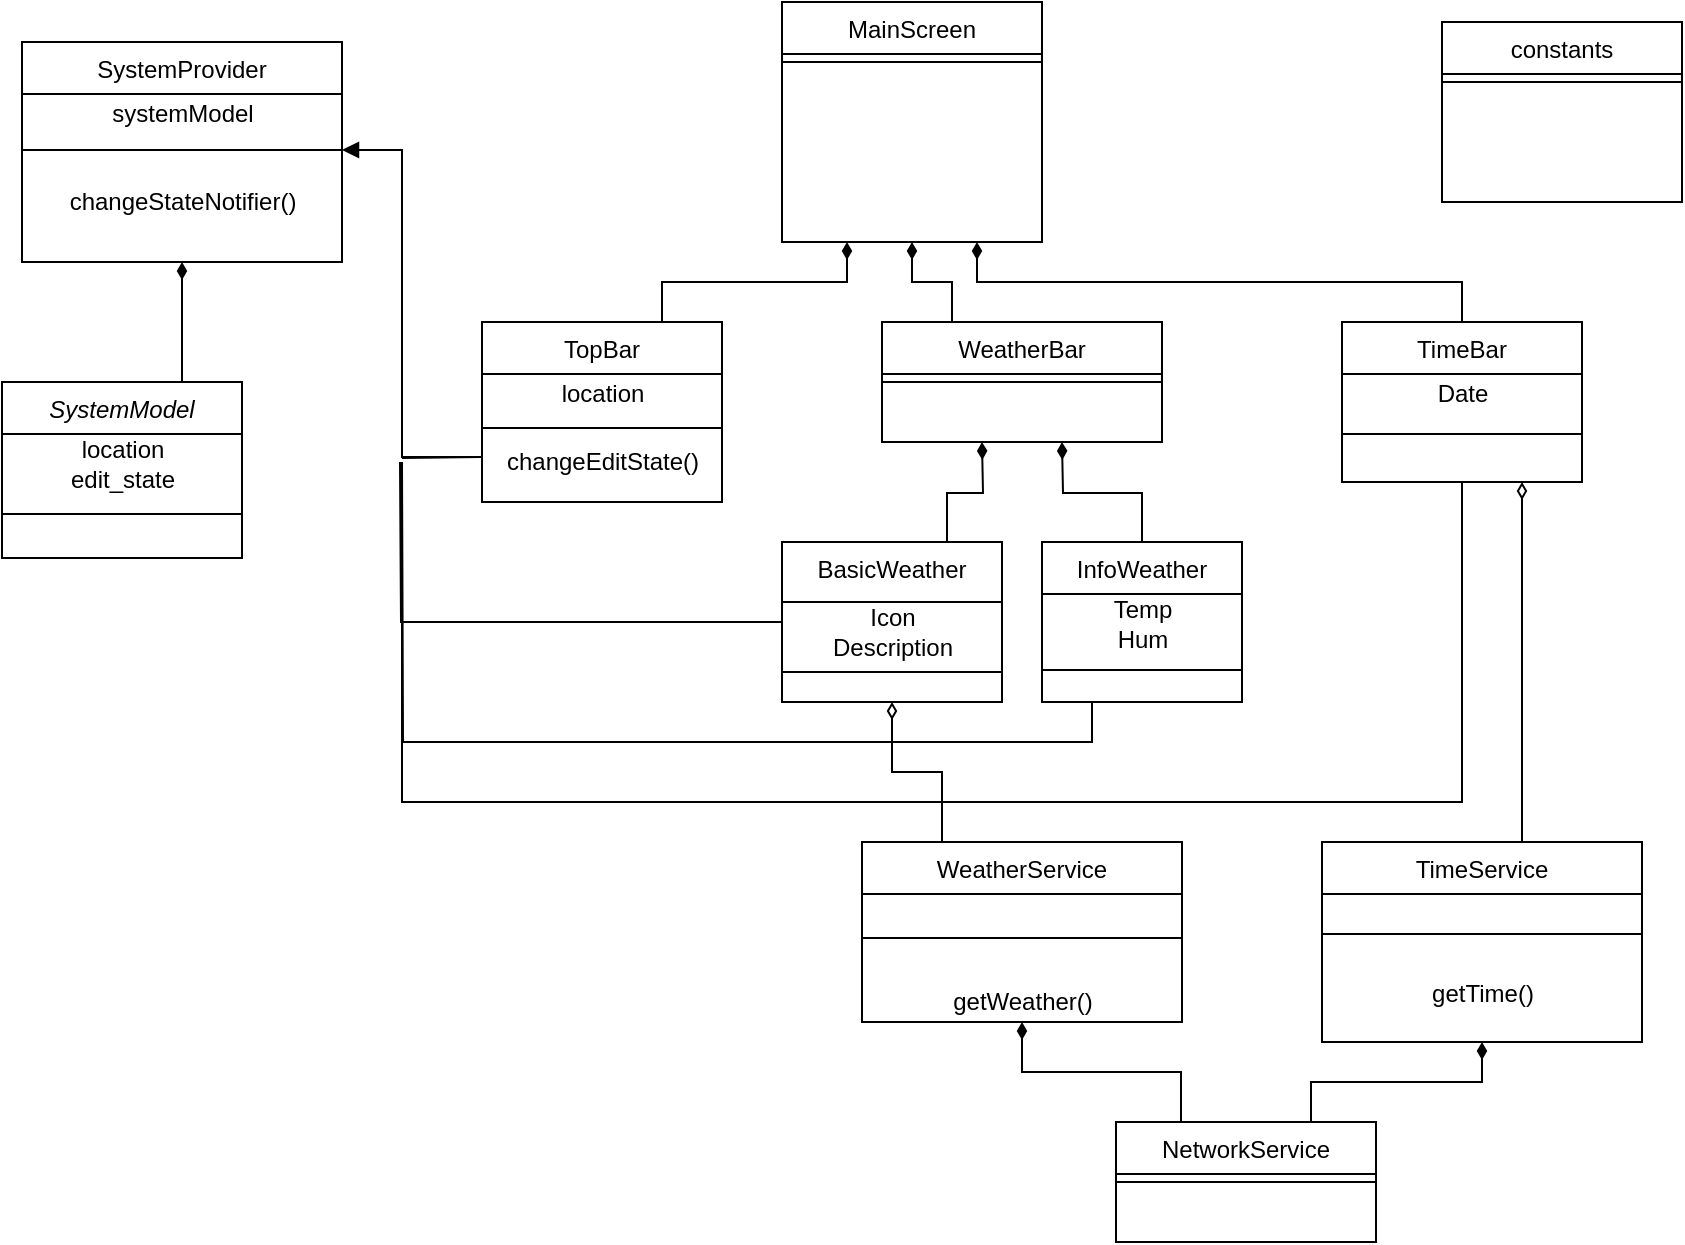 <mxfile version="18.0.6" type="device"><diagram id="C5RBs43oDa-KdzZeNtuy" name="Page-1"><mxGraphModel dx="1185" dy="721" grid="1" gridSize="10" guides="1" tooltips="1" connect="1" arrows="1" fold="1" page="1" pageScale="1" pageWidth="827" pageHeight="1169" math="0" shadow="0"><root><mxCell id="WIyWlLk6GJQsqaUBKTNV-0"/><mxCell id="WIyWlLk6GJQsqaUBKTNV-1" parent="WIyWlLk6GJQsqaUBKTNV-0"/><mxCell id="MvtfV0EUzu5326VkOjCN-56" style="edgeStyle=orthogonalEdgeStyle;rounded=0;orthogonalLoop=1;jettySize=auto;html=1;exitX=0.75;exitY=0;exitDx=0;exitDy=0;entryX=0.5;entryY=1;entryDx=0;entryDy=0;startArrow=none;startFill=0;endArrow=diamondThin;endFill=1;strokeColor=default;" edge="1" parent="WIyWlLk6GJQsqaUBKTNV-1" source="zkfFHV4jXpPFQw0GAbJ--0" target="zkfFHV4jXpPFQw0GAbJ--17"><mxGeometry relative="1" as="geometry"/></mxCell><mxCell id="zkfFHV4jXpPFQw0GAbJ--0" value="SystemModel" style="swimlane;fontStyle=2;align=center;verticalAlign=top;childLayout=stackLayout;horizontal=1;startSize=26;horizontalStack=0;resizeParent=1;resizeLast=0;collapsible=1;marginBottom=0;rounded=0;shadow=0;strokeWidth=1;" parent="WIyWlLk6GJQsqaUBKTNV-1" vertex="1"><mxGeometry x="140" y="420" width="120" height="88" as="geometry"><mxRectangle x="230" y="140" width="160" height="26" as="alternateBounds"/></mxGeometry></mxCell><mxCell id="MvtfV0EUzu5326VkOjCN-51" value="location&lt;br&gt;edit_state" style="text;html=1;align=center;verticalAlign=middle;resizable=0;points=[];autosize=1;strokeColor=none;fillColor=none;" vertex="1" parent="zkfFHV4jXpPFQw0GAbJ--0"><mxGeometry y="26" width="120" height="30" as="geometry"/></mxCell><mxCell id="zkfFHV4jXpPFQw0GAbJ--4" value="" style="line;html=1;strokeWidth=1;align=left;verticalAlign=middle;spacingTop=-1;spacingLeft=3;spacingRight=3;rotatable=0;labelPosition=right;points=[];portConstraint=eastwest;" parent="zkfFHV4jXpPFQw0GAbJ--0" vertex="1"><mxGeometry y="56" width="120" height="20" as="geometry"/></mxCell><mxCell id="zkfFHV4jXpPFQw0GAbJ--17" value="SystemProvider" style="swimlane;fontStyle=0;align=center;verticalAlign=top;childLayout=stackLayout;horizontal=1;startSize=26;horizontalStack=0;resizeParent=1;resizeLast=0;collapsible=1;marginBottom=0;rounded=0;shadow=0;strokeWidth=1;" parent="WIyWlLk6GJQsqaUBKTNV-1" vertex="1"><mxGeometry x="150" y="250" width="160" height="110" as="geometry"><mxRectangle x="550" y="140" width="160" height="26" as="alternateBounds"/></mxGeometry></mxCell><mxCell id="MvtfV0EUzu5326VkOjCN-54" value="systemModel" style="text;html=1;align=center;verticalAlign=middle;resizable=0;points=[];autosize=1;strokeColor=none;fillColor=none;" vertex="1" parent="zkfFHV4jXpPFQw0GAbJ--17"><mxGeometry y="26" width="160" height="20" as="geometry"/></mxCell><mxCell id="zkfFHV4jXpPFQw0GAbJ--23" value="" style="line;html=1;strokeWidth=1;align=left;verticalAlign=middle;spacingTop=-1;spacingLeft=3;spacingRight=3;rotatable=0;labelPosition=right;points=[];portConstraint=eastwest;" parent="zkfFHV4jXpPFQw0GAbJ--17" vertex="1"><mxGeometry y="46" width="160" height="16" as="geometry"/></mxCell><mxCell id="MvtfV0EUzu5326VkOjCN-0" value="MainScreen&#10;" style="swimlane;fontStyle=0;align=center;verticalAlign=top;childLayout=stackLayout;horizontal=1;startSize=26;horizontalStack=0;resizeParent=1;resizeLast=0;collapsible=1;marginBottom=0;rounded=0;shadow=0;strokeWidth=1;" vertex="1" parent="WIyWlLk6GJQsqaUBKTNV-1"><mxGeometry x="530" y="230" width="130" height="120" as="geometry"><mxRectangle x="550" y="140" width="160" height="26" as="alternateBounds"/></mxGeometry></mxCell><mxCell id="MvtfV0EUzu5326VkOjCN-1" value="" style="line;html=1;strokeWidth=1;align=left;verticalAlign=middle;spacingTop=-1;spacingLeft=3;spacingRight=3;rotatable=0;labelPosition=right;points=[];portConstraint=eastwest;" vertex="1" parent="MvtfV0EUzu5326VkOjCN-0"><mxGeometry y="26" width="130" height="8" as="geometry"/></mxCell><mxCell id="MvtfV0EUzu5326VkOjCN-24" style="edgeStyle=orthogonalEdgeStyle;rounded=0;orthogonalLoop=1;jettySize=auto;html=1;exitX=0.5;exitY=0;exitDx=0;exitDy=0;startArrow=none;startFill=0;endArrow=diamondThin;endFill=1;strokeColor=default;entryX=0.75;entryY=1;entryDx=0;entryDy=0;" edge="1" parent="WIyWlLk6GJQsqaUBKTNV-1" source="MvtfV0EUzu5326VkOjCN-2" target="MvtfV0EUzu5326VkOjCN-0"><mxGeometry relative="1" as="geometry"><mxPoint x="670" y="350" as="targetPoint"/></mxGeometry></mxCell><mxCell id="MvtfV0EUzu5326VkOjCN-63" style="edgeStyle=orthogonalEdgeStyle;rounded=0;orthogonalLoop=1;jettySize=auto;html=1;exitX=0.5;exitY=1;exitDx=0;exitDy=0;startArrow=none;startFill=0;endArrow=none;endFill=0;strokeColor=default;" edge="1" parent="WIyWlLk6GJQsqaUBKTNV-1" source="MvtfV0EUzu5326VkOjCN-2"><mxGeometry relative="1" as="geometry"><mxPoint x="340" y="460" as="targetPoint"/><Array as="points"><mxPoint x="870" y="630"/><mxPoint x="340" y="630"/></Array></mxGeometry></mxCell><mxCell id="MvtfV0EUzu5326VkOjCN-2" value="TimeBar" style="swimlane;fontStyle=0;align=center;verticalAlign=top;childLayout=stackLayout;horizontal=1;startSize=26;horizontalStack=0;resizeParent=1;resizeLast=0;collapsible=1;marginBottom=0;rounded=0;shadow=0;strokeWidth=1;" vertex="1" parent="WIyWlLk6GJQsqaUBKTNV-1"><mxGeometry x="810" y="390" width="120" height="80" as="geometry"><mxRectangle x="550" y="140" width="160" height="26" as="alternateBounds"/></mxGeometry></mxCell><mxCell id="MvtfV0EUzu5326VkOjCN-38" value="Date" style="text;html=1;align=center;verticalAlign=middle;resizable=0;points=[];autosize=1;strokeColor=none;fillColor=none;" vertex="1" parent="MvtfV0EUzu5326VkOjCN-2"><mxGeometry y="26" width="120" height="20" as="geometry"/></mxCell><mxCell id="MvtfV0EUzu5326VkOjCN-3" value="" style="line;html=1;strokeWidth=1;align=left;verticalAlign=middle;spacingTop=-1;spacingLeft=3;spacingRight=3;rotatable=0;labelPosition=right;points=[];portConstraint=eastwest;" vertex="1" parent="MvtfV0EUzu5326VkOjCN-2"><mxGeometry y="46" width="120" height="20" as="geometry"/></mxCell><mxCell id="MvtfV0EUzu5326VkOjCN-45" style="edgeStyle=orthogonalEdgeStyle;rounded=0;orthogonalLoop=1;jettySize=auto;html=1;exitX=0.25;exitY=0;exitDx=0;exitDy=0;entryX=0.5;entryY=1;entryDx=0;entryDy=0;startArrow=none;startFill=0;endArrow=diamondThin;endFill=1;strokeColor=default;" edge="1" parent="WIyWlLk6GJQsqaUBKTNV-1" source="MvtfV0EUzu5326VkOjCN-4" target="MvtfV0EUzu5326VkOjCN-0"><mxGeometry relative="1" as="geometry"/></mxCell><mxCell id="MvtfV0EUzu5326VkOjCN-4" value="WeatherBar" style="swimlane;fontStyle=0;align=center;verticalAlign=top;childLayout=stackLayout;horizontal=1;startSize=26;horizontalStack=0;resizeParent=1;resizeLast=0;collapsible=1;marginBottom=0;rounded=0;shadow=0;strokeWidth=1;" vertex="1" parent="WIyWlLk6GJQsqaUBKTNV-1"><mxGeometry x="580" y="390" width="140" height="60" as="geometry"><mxRectangle x="550" y="140" width="160" height="26" as="alternateBounds"/></mxGeometry></mxCell><mxCell id="MvtfV0EUzu5326VkOjCN-5" value="" style="line;html=1;strokeWidth=1;align=left;verticalAlign=middle;spacingTop=-1;spacingLeft=3;spacingRight=3;rotatable=0;labelPosition=right;points=[];portConstraint=eastwest;" vertex="1" parent="MvtfV0EUzu5326VkOjCN-4"><mxGeometry y="26" width="140" height="8" as="geometry"/></mxCell><mxCell id="MvtfV0EUzu5326VkOjCN-58" style="edgeStyle=orthogonalEdgeStyle;rounded=0;orthogonalLoop=1;jettySize=auto;html=1;exitX=0;exitY=0.75;exitDx=0;exitDy=0;startArrow=none;startFill=0;endArrow=block;endFill=1;strokeColor=default;" edge="1" parent="WIyWlLk6GJQsqaUBKTNV-1" source="MvtfV0EUzu5326VkOjCN-6" target="zkfFHV4jXpPFQw0GAbJ--23"><mxGeometry relative="1" as="geometry"><Array as="points"><mxPoint x="340" y="458"/><mxPoint x="340" y="304"/></Array></mxGeometry></mxCell><mxCell id="MvtfV0EUzu5326VkOjCN-6" value="TopBar" style="swimlane;fontStyle=0;align=center;verticalAlign=top;childLayout=stackLayout;horizontal=1;startSize=26;horizontalStack=0;resizeParent=1;resizeLast=0;collapsible=1;marginBottom=0;rounded=0;shadow=0;strokeWidth=1;" vertex="1" parent="WIyWlLk6GJQsqaUBKTNV-1"><mxGeometry x="380" y="390" width="120" height="90" as="geometry"><mxRectangle x="550" y="140" width="160" height="26" as="alternateBounds"/></mxGeometry></mxCell><mxCell id="MvtfV0EUzu5326VkOjCN-48" value="location" style="text;html=1;align=center;verticalAlign=middle;resizable=0;points=[];autosize=1;strokeColor=none;fillColor=none;" vertex="1" parent="MvtfV0EUzu5326VkOjCN-6"><mxGeometry y="26" width="120" height="20" as="geometry"/></mxCell><mxCell id="MvtfV0EUzu5326VkOjCN-7" value="" style="line;html=1;strokeWidth=1;align=left;verticalAlign=middle;spacingTop=-1;spacingLeft=3;spacingRight=3;rotatable=0;labelPosition=right;points=[];portConstraint=eastwest;" vertex="1" parent="MvtfV0EUzu5326VkOjCN-6"><mxGeometry y="46" width="120" height="14" as="geometry"/></mxCell><mxCell id="MvtfV0EUzu5326VkOjCN-49" value="changeEditState()" style="text;html=1;align=center;verticalAlign=middle;resizable=0;points=[];autosize=1;strokeColor=none;fillColor=none;" vertex="1" parent="MvtfV0EUzu5326VkOjCN-6"><mxGeometry y="60" width="120" height="20" as="geometry"/></mxCell><mxCell id="MvtfV0EUzu5326VkOjCN-43" style="edgeStyle=orthogonalEdgeStyle;rounded=0;orthogonalLoop=1;jettySize=auto;html=1;exitX=0.75;exitY=0;exitDx=0;exitDy=0;startArrow=none;startFill=0;endArrow=diamondThin;endFill=1;strokeColor=default;" edge="1" parent="WIyWlLk6GJQsqaUBKTNV-1" source="MvtfV0EUzu5326VkOjCN-8"><mxGeometry relative="1" as="geometry"><mxPoint x="630" y="450" as="targetPoint"/></mxGeometry></mxCell><mxCell id="MvtfV0EUzu5326VkOjCN-61" style="edgeStyle=orthogonalEdgeStyle;rounded=0;orthogonalLoop=1;jettySize=auto;html=1;exitX=0;exitY=0.5;exitDx=0;exitDy=0;startArrow=none;startFill=0;endArrow=none;endFill=0;strokeColor=default;" edge="1" parent="WIyWlLk6GJQsqaUBKTNV-1" source="MvtfV0EUzu5326VkOjCN-8"><mxGeometry relative="1" as="geometry"><mxPoint x="339" y="460" as="targetPoint"/></mxGeometry></mxCell><mxCell id="MvtfV0EUzu5326VkOjCN-8" value="BasicWeather" style="swimlane;fontStyle=0;align=center;verticalAlign=top;childLayout=stackLayout;horizontal=1;startSize=30;horizontalStack=0;resizeParent=1;resizeLast=0;collapsible=1;marginBottom=0;rounded=0;shadow=0;strokeWidth=1;" vertex="1" parent="WIyWlLk6GJQsqaUBKTNV-1"><mxGeometry x="530" y="500" width="110" height="80" as="geometry"><mxRectangle x="550" y="140" width="160" height="26" as="alternateBounds"/></mxGeometry></mxCell><mxCell id="MvtfV0EUzu5326VkOjCN-26" value="Icon&lt;br&gt;Description" style="text;html=1;align=center;verticalAlign=middle;resizable=0;points=[];autosize=1;strokeColor=none;fillColor=none;" vertex="1" parent="MvtfV0EUzu5326VkOjCN-8"><mxGeometry y="30" width="110" height="30" as="geometry"/></mxCell><mxCell id="MvtfV0EUzu5326VkOjCN-9" value="" style="line;html=1;strokeWidth=1;align=left;verticalAlign=middle;spacingTop=-1;spacingLeft=3;spacingRight=3;rotatable=0;labelPosition=right;points=[];portConstraint=eastwest;" vertex="1" parent="MvtfV0EUzu5326VkOjCN-8"><mxGeometry y="60" width="110" height="10" as="geometry"/></mxCell><mxCell id="MvtfV0EUzu5326VkOjCN-44" style="edgeStyle=orthogonalEdgeStyle;rounded=0;orthogonalLoop=1;jettySize=auto;html=1;exitX=0.5;exitY=0;exitDx=0;exitDy=0;startArrow=none;startFill=0;endArrow=diamondThin;endFill=1;strokeColor=default;" edge="1" parent="WIyWlLk6GJQsqaUBKTNV-1" source="MvtfV0EUzu5326VkOjCN-10"><mxGeometry relative="1" as="geometry"><mxPoint x="670" y="450" as="targetPoint"/></mxGeometry></mxCell><mxCell id="MvtfV0EUzu5326VkOjCN-62" style="edgeStyle=orthogonalEdgeStyle;rounded=0;orthogonalLoop=1;jettySize=auto;html=1;exitX=0.25;exitY=1;exitDx=0;exitDy=0;startArrow=none;startFill=0;endArrow=none;endFill=0;strokeColor=default;" edge="1" parent="WIyWlLk6GJQsqaUBKTNV-1" source="MvtfV0EUzu5326VkOjCN-10"><mxGeometry relative="1" as="geometry"><mxPoint x="340" y="460" as="targetPoint"/></mxGeometry></mxCell><mxCell id="MvtfV0EUzu5326VkOjCN-10" value="InfoWeather" style="swimlane;fontStyle=0;align=center;verticalAlign=top;childLayout=stackLayout;horizontal=1;startSize=26;horizontalStack=0;resizeParent=1;resizeLast=0;collapsible=1;marginBottom=0;rounded=0;shadow=0;strokeWidth=1;" vertex="1" parent="WIyWlLk6GJQsqaUBKTNV-1"><mxGeometry x="660" y="500" width="100" height="80" as="geometry"><mxRectangle x="550" y="140" width="160" height="26" as="alternateBounds"/></mxGeometry></mxCell><mxCell id="MvtfV0EUzu5326VkOjCN-36" value="Temp&lt;br&gt;Hum" style="text;html=1;align=center;verticalAlign=middle;resizable=0;points=[];autosize=1;strokeColor=none;fillColor=none;" vertex="1" parent="MvtfV0EUzu5326VkOjCN-10"><mxGeometry y="26" width="100" height="30" as="geometry"/></mxCell><mxCell id="MvtfV0EUzu5326VkOjCN-11" value="" style="line;html=1;strokeWidth=1;align=left;verticalAlign=middle;spacingTop=-1;spacingLeft=3;spacingRight=3;rotatable=0;labelPosition=right;points=[];portConstraint=eastwest;" vertex="1" parent="MvtfV0EUzu5326VkOjCN-10"><mxGeometry y="56" width="100" height="16" as="geometry"/></mxCell><mxCell id="MvtfV0EUzu5326VkOjCN-64" style="edgeStyle=orthogonalEdgeStyle;rounded=0;orthogonalLoop=1;jettySize=auto;html=1;exitX=0.25;exitY=0;exitDx=0;exitDy=0;entryX=0.5;entryY=1;entryDx=0;entryDy=0;startArrow=none;startFill=0;endArrow=diamondThin;endFill=0;strokeColor=default;" edge="1" parent="WIyWlLk6GJQsqaUBKTNV-1" source="MvtfV0EUzu5326VkOjCN-12" target="MvtfV0EUzu5326VkOjCN-8"><mxGeometry relative="1" as="geometry"/></mxCell><mxCell id="MvtfV0EUzu5326VkOjCN-12" value="WeatherService" style="swimlane;fontStyle=0;align=center;verticalAlign=top;childLayout=stackLayout;horizontal=1;startSize=26;horizontalStack=0;resizeParent=1;resizeLast=0;collapsible=1;marginBottom=0;rounded=0;shadow=0;strokeWidth=1;" vertex="1" parent="WIyWlLk6GJQsqaUBKTNV-1"><mxGeometry x="570" y="650" width="160" height="90" as="geometry"><mxRectangle x="550" y="140" width="160" height="26" as="alternateBounds"/></mxGeometry></mxCell><mxCell id="MvtfV0EUzu5326VkOjCN-13" value="" style="line;html=1;strokeWidth=1;align=left;verticalAlign=middle;spacingTop=-1;spacingLeft=3;spacingRight=3;rotatable=0;labelPosition=right;points=[];portConstraint=eastwest;" vertex="1" parent="MvtfV0EUzu5326VkOjCN-12"><mxGeometry y="26" width="160" height="44" as="geometry"/></mxCell><mxCell id="MvtfV0EUzu5326VkOjCN-37" value="getWeather()" style="text;html=1;align=center;verticalAlign=middle;resizable=0;points=[];autosize=1;strokeColor=none;fillColor=none;" vertex="1" parent="MvtfV0EUzu5326VkOjCN-12"><mxGeometry y="70" width="160" height="20" as="geometry"/></mxCell><mxCell id="MvtfV0EUzu5326VkOjCN-65" style="edgeStyle=orthogonalEdgeStyle;rounded=0;orthogonalLoop=1;jettySize=auto;html=1;exitX=0.75;exitY=0;exitDx=0;exitDy=0;entryX=0.75;entryY=1;entryDx=0;entryDy=0;startArrow=none;startFill=0;endArrow=diamondThin;endFill=0;strokeColor=default;" edge="1" parent="WIyWlLk6GJQsqaUBKTNV-1" source="MvtfV0EUzu5326VkOjCN-14" target="MvtfV0EUzu5326VkOjCN-2"><mxGeometry relative="1" as="geometry"><Array as="points"><mxPoint x="900" y="650"/></Array></mxGeometry></mxCell><mxCell id="MvtfV0EUzu5326VkOjCN-14" value="TimeService" style="swimlane;fontStyle=0;align=center;verticalAlign=top;childLayout=stackLayout;horizontal=1;startSize=26;horizontalStack=0;resizeParent=1;resizeLast=0;collapsible=1;marginBottom=0;rounded=0;shadow=0;strokeWidth=1;" vertex="1" parent="WIyWlLk6GJQsqaUBKTNV-1"><mxGeometry x="800" y="650" width="160" height="100" as="geometry"><mxRectangle x="550" y="140" width="160" height="26" as="alternateBounds"/></mxGeometry></mxCell><mxCell id="MvtfV0EUzu5326VkOjCN-15" value="" style="line;html=1;strokeWidth=1;align=left;verticalAlign=middle;spacingTop=-1;spacingLeft=3;spacingRight=3;rotatable=0;labelPosition=right;points=[];portConstraint=eastwest;" vertex="1" parent="MvtfV0EUzu5326VkOjCN-14"><mxGeometry y="26" width="160" height="40" as="geometry"/></mxCell><mxCell id="MvtfV0EUzu5326VkOjCN-39" value="getTime()" style="text;html=1;align=center;verticalAlign=middle;resizable=0;points=[];autosize=1;strokeColor=none;fillColor=none;" vertex="1" parent="MvtfV0EUzu5326VkOjCN-14"><mxGeometry y="66" width="160" height="20" as="geometry"/></mxCell><mxCell id="MvtfV0EUzu5326VkOjCN-41" style="edgeStyle=orthogonalEdgeStyle;rounded=0;orthogonalLoop=1;jettySize=auto;html=1;exitX=0.75;exitY=0;exitDx=0;exitDy=0;entryX=0.5;entryY=1;entryDx=0;entryDy=0;startArrow=none;startFill=0;endArrow=diamondThin;endFill=1;strokeColor=default;" edge="1" parent="WIyWlLk6GJQsqaUBKTNV-1" source="MvtfV0EUzu5326VkOjCN-16" target="MvtfV0EUzu5326VkOjCN-14"><mxGeometry relative="1" as="geometry"/></mxCell><mxCell id="MvtfV0EUzu5326VkOjCN-42" style="edgeStyle=orthogonalEdgeStyle;rounded=0;orthogonalLoop=1;jettySize=auto;html=1;exitX=0.25;exitY=0;exitDx=0;exitDy=0;startArrow=none;startFill=0;endArrow=diamondThin;endFill=1;strokeColor=default;" edge="1" parent="WIyWlLk6GJQsqaUBKTNV-1" source="MvtfV0EUzu5326VkOjCN-16" target="MvtfV0EUzu5326VkOjCN-37"><mxGeometry relative="1" as="geometry"/></mxCell><mxCell id="MvtfV0EUzu5326VkOjCN-16" value="NetworkService" style="swimlane;fontStyle=0;align=center;verticalAlign=top;childLayout=stackLayout;horizontal=1;startSize=26;horizontalStack=0;resizeParent=1;resizeLast=0;collapsible=1;marginBottom=0;rounded=0;shadow=0;strokeWidth=1;" vertex="1" parent="WIyWlLk6GJQsqaUBKTNV-1"><mxGeometry x="697" y="790" width="130" height="60" as="geometry"><mxRectangle x="550" y="140" width="160" height="26" as="alternateBounds"/></mxGeometry></mxCell><mxCell id="MvtfV0EUzu5326VkOjCN-17" value="" style="line;html=1;strokeWidth=1;align=left;verticalAlign=middle;spacingTop=-1;spacingLeft=3;spacingRight=3;rotatable=0;labelPosition=right;points=[];portConstraint=eastwest;" vertex="1" parent="MvtfV0EUzu5326VkOjCN-16"><mxGeometry y="26" width="130" height="8" as="geometry"/></mxCell><mxCell id="MvtfV0EUzu5326VkOjCN-18" value="constants" style="swimlane;fontStyle=0;align=center;verticalAlign=top;childLayout=stackLayout;horizontal=1;startSize=26;horizontalStack=0;resizeParent=1;resizeLast=0;collapsible=1;marginBottom=0;rounded=0;shadow=0;strokeWidth=1;" vertex="1" parent="WIyWlLk6GJQsqaUBKTNV-1"><mxGeometry x="860" y="240" width="120" height="90" as="geometry"><mxRectangle x="550" y="140" width="160" height="26" as="alternateBounds"/></mxGeometry></mxCell><mxCell id="MvtfV0EUzu5326VkOjCN-19" value="" style="line;html=1;strokeWidth=1;align=left;verticalAlign=middle;spacingTop=-1;spacingLeft=3;spacingRight=3;rotatable=0;labelPosition=right;points=[];portConstraint=eastwest;" vertex="1" parent="MvtfV0EUzu5326VkOjCN-18"><mxGeometry y="26" width="120" height="8" as="geometry"/></mxCell><mxCell id="MvtfV0EUzu5326VkOjCN-20" value="" style="endArrow=diamondThin;startArrow=none;html=1;rounded=0;entryX=0.25;entryY=1;entryDx=0;entryDy=0;exitX=0.75;exitY=0;exitDx=0;exitDy=0;strokeColor=default;edgeStyle=orthogonalEdgeStyle;startFill=0;endFill=1;" edge="1" parent="WIyWlLk6GJQsqaUBKTNV-1" source="MvtfV0EUzu5326VkOjCN-6" target="MvtfV0EUzu5326VkOjCN-0"><mxGeometry width="50" height="50" relative="1" as="geometry"><mxPoint x="720" y="550" as="sourcePoint"/><mxPoint x="770" y="500" as="targetPoint"/></mxGeometry></mxCell><mxCell id="MvtfV0EUzu5326VkOjCN-53" value="changeStateNotifier()" style="text;html=1;align=center;verticalAlign=middle;resizable=0;points=[];autosize=1;strokeColor=none;fillColor=none;" vertex="1" parent="WIyWlLk6GJQsqaUBKTNV-1"><mxGeometry x="165" y="320" width="130" height="20" as="geometry"/></mxCell><mxCell id="MvtfV0EUzu5326VkOjCN-60" value="" style="endArrow=none;html=1;rounded=0;strokeColor=default;endFill=0;entryX=-0.003;entryY=0.376;entryDx=0;entryDy=0;entryPerimeter=0;" edge="1" parent="WIyWlLk6GJQsqaUBKTNV-1" target="MvtfV0EUzu5326VkOjCN-49"><mxGeometry width="50" height="50" relative="1" as="geometry"><mxPoint x="340" y="458" as="sourcePoint"/><mxPoint x="590" y="480" as="targetPoint"/></mxGeometry></mxCell></root></mxGraphModel></diagram></mxfile>
